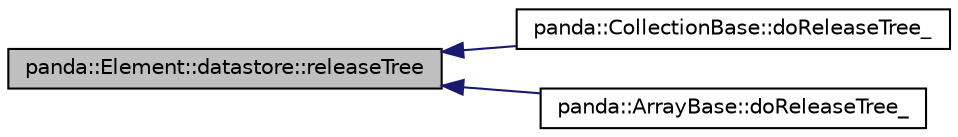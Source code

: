 digraph G
{
  edge [fontname="Helvetica",fontsize="10",labelfontname="Helvetica",labelfontsize="10"];
  node [fontname="Helvetica",fontsize="10",shape=record];
  rankdir=LR;
  Node1 [label="panda::Element::datastore::releaseTree",height=0.2,width=0.4,color="black", fillcolor="grey75", style="filled" fontcolor="black"];
  Node1 -> Node2 [dir=back,color="midnightblue",fontsize="10",style="solid"];
  Node2 [label="panda::CollectionBase::doReleaseTree_",height=0.2,width=0.4,color="black", fillcolor="white", style="filled",URL="$classpanda_1_1CollectionBase.html#ac9d4543501718f3fa96366e43fde46bc"];
  Node1 -> Node3 [dir=back,color="midnightblue",fontsize="10",style="solid"];
  Node3 [label="panda::ArrayBase::doReleaseTree_",height=0.2,width=0.4,color="black", fillcolor="white", style="filled",URL="$classpanda_1_1ArrayBase.html#a4fecec0749650b43c4eb3110e60fa193"];
}
